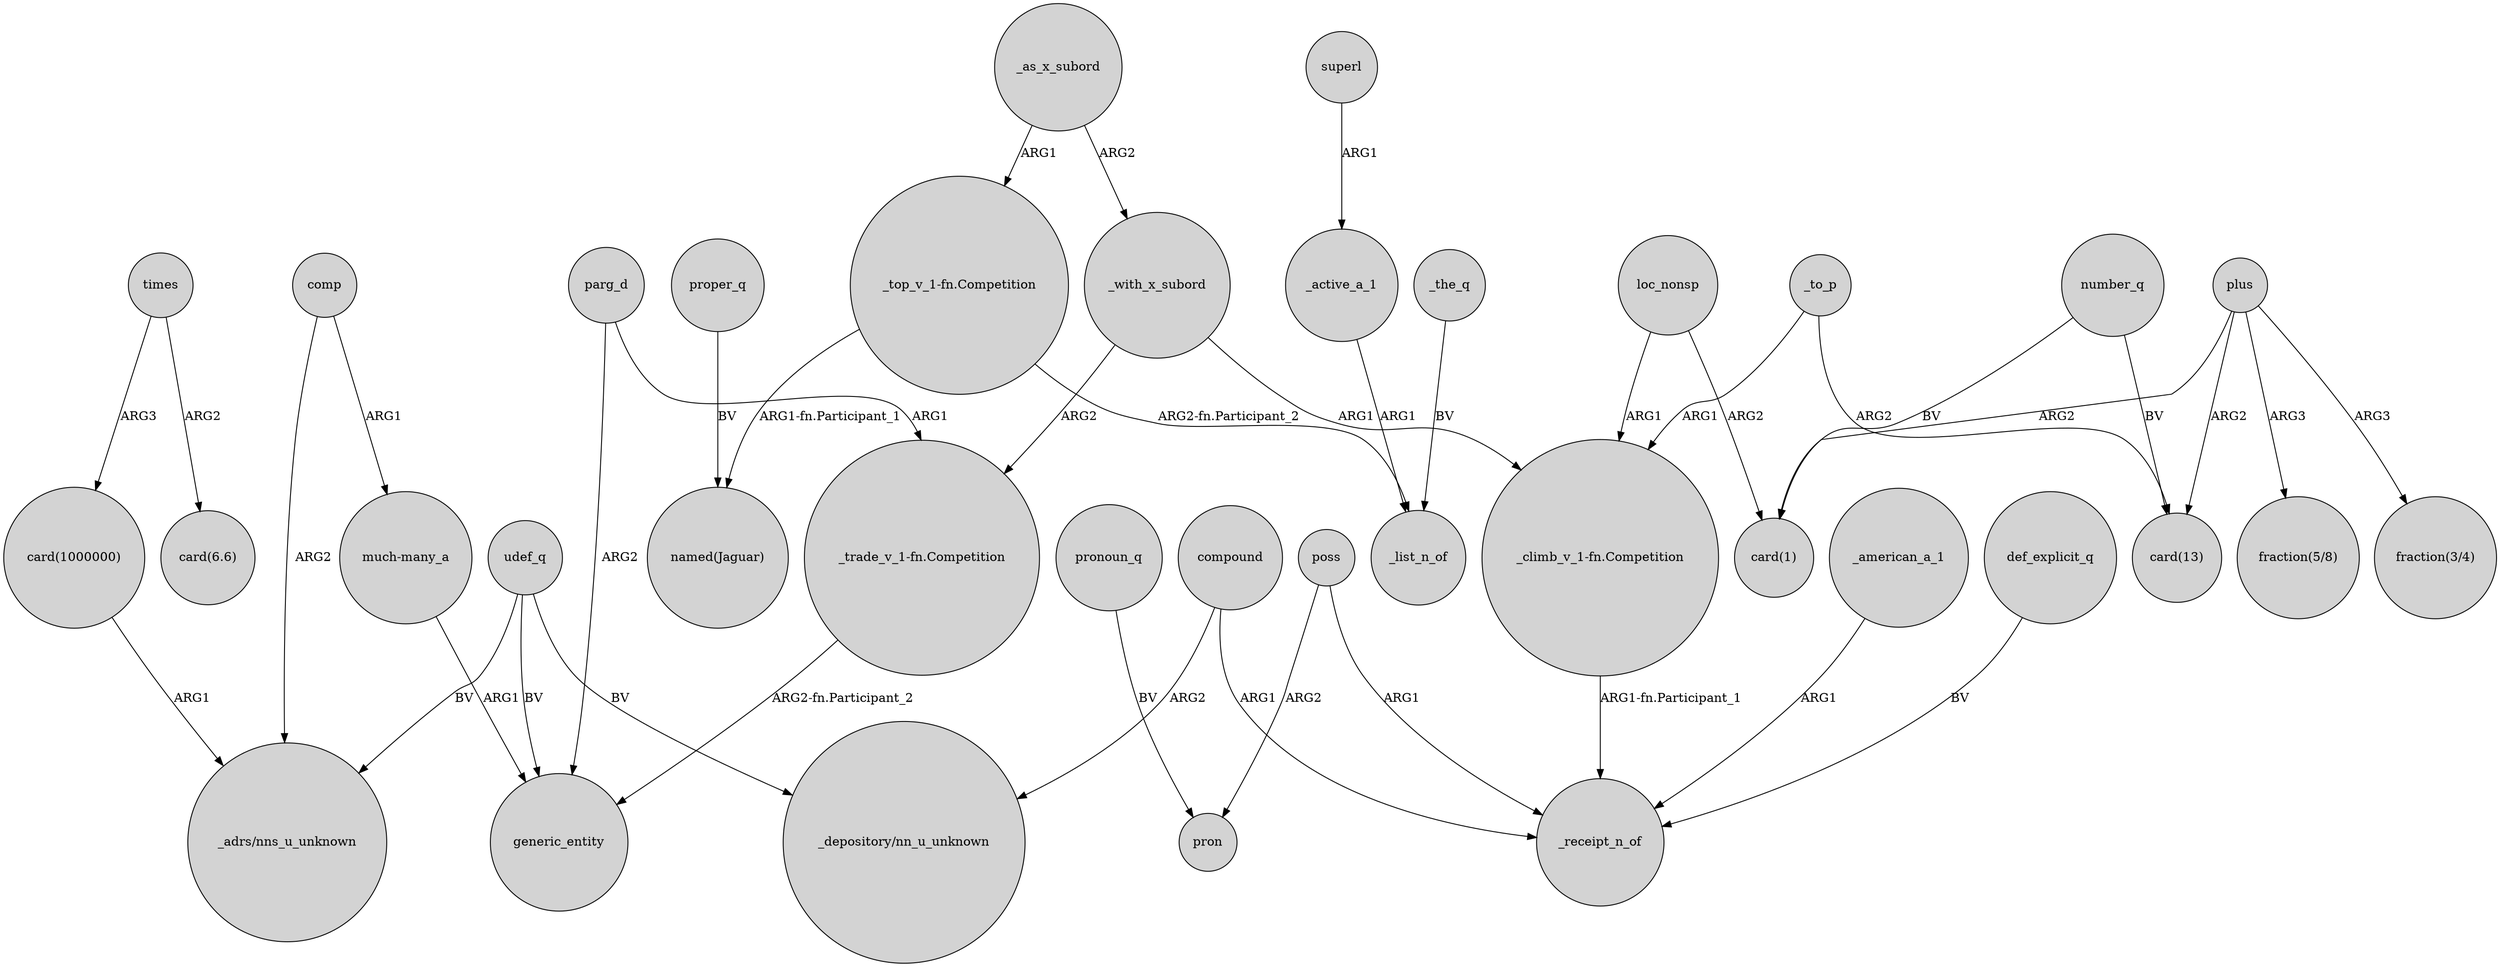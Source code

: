 digraph {
	node [shape=circle style=filled]
	_to_p -> "_climb_v_1-fn.Competition" [label=ARG1]
	parg_d -> "_trade_v_1-fn.Competition" [label=ARG1]
	number_q -> "card(13)" [label=BV]
	times -> "card(6.6)" [label=ARG2]
	number_q -> "card(1)" [label=BV]
	_active_a_1 -> _list_n_of [label=ARG1]
	udef_q -> "_adrs/nns_u_unknown" [label=BV]
	udef_q -> "_depository/nn_u_unknown" [label=BV]
	plus -> "fraction(5/8)" [label=ARG3]
	_with_x_subord -> "_trade_v_1-fn.Competition" [label=ARG2]
	plus -> "card(13)" [label=ARG2]
	loc_nonsp -> "_climb_v_1-fn.Competition" [label=ARG1]
	"card(1000000)" -> "_adrs/nns_u_unknown" [label=ARG1]
	times -> "card(1000000)" [label=ARG3]
	comp -> "_adrs/nns_u_unknown" [label=ARG2]
	loc_nonsp -> "card(1)" [label=ARG2]
	"_climb_v_1-fn.Competition" -> _receipt_n_of [label="ARG1-fn.Participant_1"]
	udef_q -> generic_entity [label=BV]
	plus -> "card(1)" [label=ARG2]
	poss -> _receipt_n_of [label=ARG1]
	_with_x_subord -> "_climb_v_1-fn.Competition" [label=ARG1]
	pronoun_q -> pron [label=BV]
	poss -> pron [label=ARG2]
	comp -> "much-many_a" [label=ARG1]
	superl -> _active_a_1 [label=ARG1]
	compound -> _receipt_n_of [label=ARG1]
	"much-many_a" -> generic_entity [label=ARG1]
	"_top_v_1-fn.Competition" -> _list_n_of [label="ARG2-fn.Participant_2"]
	_american_a_1 -> _receipt_n_of [label=ARG1]
	_as_x_subord -> "_top_v_1-fn.Competition" [label=ARG1]
	proper_q -> "named(Jaguar)" [label=BV]
	"_top_v_1-fn.Competition" -> "named(Jaguar)" [label="ARG1-fn.Participant_1"]
	_to_p -> "card(13)" [label=ARG2]
	plus -> "fraction(3/4)" [label=ARG3]
	_the_q -> _list_n_of [label=BV]
	_as_x_subord -> _with_x_subord [label=ARG2]
	def_explicit_q -> _receipt_n_of [label=BV]
	compound -> "_depository/nn_u_unknown" [label=ARG2]
	"_trade_v_1-fn.Competition" -> generic_entity [label="ARG2-fn.Participant_2"]
	parg_d -> generic_entity [label=ARG2]
}
